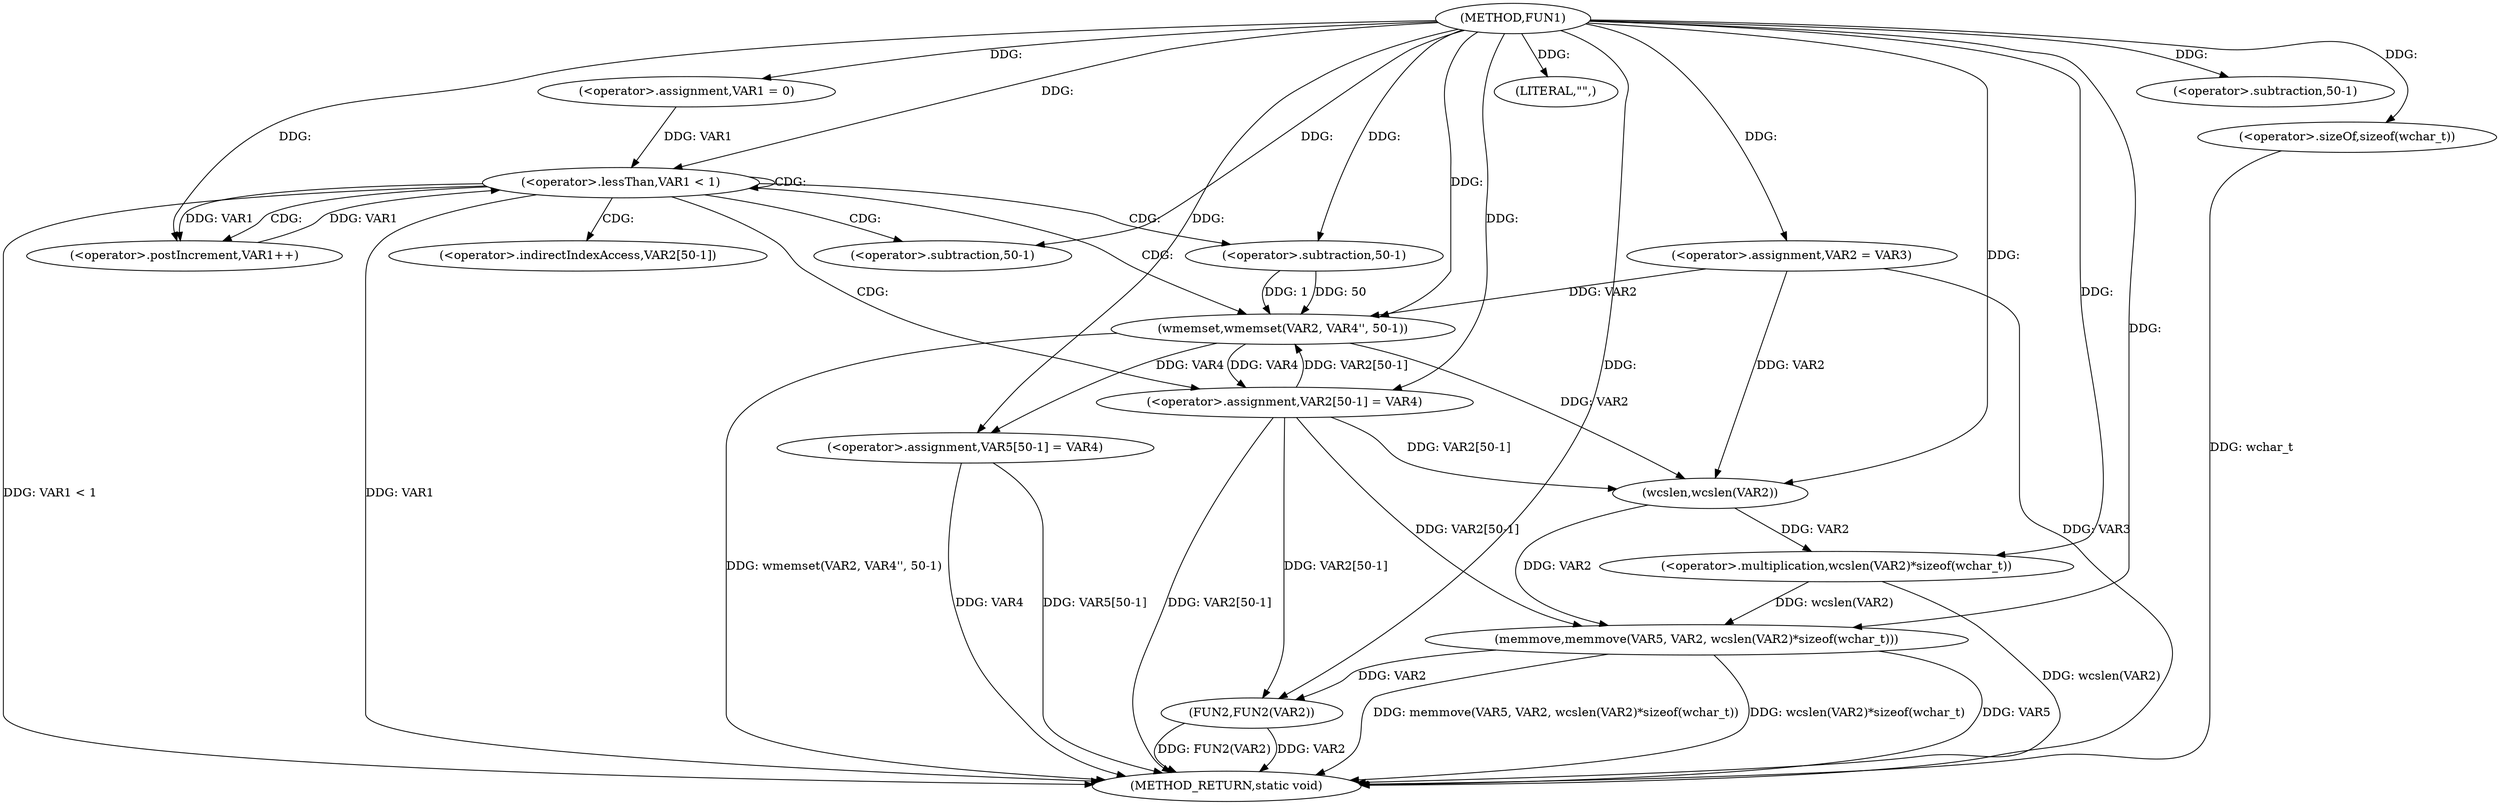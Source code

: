 digraph FUN1 {  
"1000100" [label = "(METHOD,FUN1)" ]
"1000150" [label = "(METHOD_RETURN,static void)" ]
"1000105" [label = "(<operator>.assignment,VAR2 = VAR3)" ]
"1000109" [label = "(<operator>.assignment,VAR1 = 0)" ]
"1000112" [label = "(<operator>.lessThan,VAR1 < 1)" ]
"1000115" [label = "(<operator>.postIncrement,VAR1++)" ]
"1000118" [label = "(wmemset,wmemset(VAR2, VAR4'', 50-1))" ]
"1000121" [label = "(<operator>.subtraction,50-1)" ]
"1000124" [label = "(<operator>.assignment,VAR2[50-1] = VAR4)" ]
"1000127" [label = "(<operator>.subtraction,50-1)" ]
"1000132" [label = "(LITERAL,\"\",)" ]
"1000133" [label = "(memmove,memmove(VAR5, VAR2, wcslen(VAR2)*sizeof(wchar_t)))" ]
"1000136" [label = "(<operator>.multiplication,wcslen(VAR2)*sizeof(wchar_t))" ]
"1000137" [label = "(wcslen,wcslen(VAR2))" ]
"1000139" [label = "(<operator>.sizeOf,sizeof(wchar_t))" ]
"1000141" [label = "(<operator>.assignment,VAR5[50-1] = VAR4)" ]
"1000144" [label = "(<operator>.subtraction,50-1)" ]
"1000148" [label = "(FUN2,FUN2(VAR2))" ]
"1000125" [label = "(<operator>.indirectIndexAccess,VAR2[50-1])" ]
  "1000141" -> "1000150"  [ label = "DDG: VAR5[50-1]"] 
  "1000124" -> "1000150"  [ label = "DDG: VAR2[50-1]"] 
  "1000105" -> "1000150"  [ label = "DDG: VAR3"] 
  "1000139" -> "1000150"  [ label = "DDG: wchar_t"] 
  "1000118" -> "1000150"  [ label = "DDG: wmemset(VAR2, VAR4'', 50-1)"] 
  "1000112" -> "1000150"  [ label = "DDG: VAR1"] 
  "1000133" -> "1000150"  [ label = "DDG: wcslen(VAR2)*sizeof(wchar_t)"] 
  "1000141" -> "1000150"  [ label = "DDG: VAR4"] 
  "1000133" -> "1000150"  [ label = "DDG: VAR5"] 
  "1000148" -> "1000150"  [ label = "DDG: VAR2"] 
  "1000148" -> "1000150"  [ label = "DDG: FUN2(VAR2)"] 
  "1000133" -> "1000150"  [ label = "DDG: memmove(VAR5, VAR2, wcslen(VAR2)*sizeof(wchar_t))"] 
  "1000112" -> "1000150"  [ label = "DDG: VAR1 < 1"] 
  "1000136" -> "1000150"  [ label = "DDG: wcslen(VAR2)"] 
  "1000100" -> "1000105"  [ label = "DDG: "] 
  "1000100" -> "1000109"  [ label = "DDG: "] 
  "1000109" -> "1000112"  [ label = "DDG: VAR1"] 
  "1000115" -> "1000112"  [ label = "DDG: VAR1"] 
  "1000100" -> "1000112"  [ label = "DDG: "] 
  "1000112" -> "1000115"  [ label = "DDG: VAR1"] 
  "1000100" -> "1000115"  [ label = "DDG: "] 
  "1000124" -> "1000118"  [ label = "DDG: VAR2[50-1]"] 
  "1000105" -> "1000118"  [ label = "DDG: VAR2"] 
  "1000100" -> "1000118"  [ label = "DDG: "] 
  "1000121" -> "1000118"  [ label = "DDG: 50"] 
  "1000121" -> "1000118"  [ label = "DDG: 1"] 
  "1000100" -> "1000121"  [ label = "DDG: "] 
  "1000118" -> "1000124"  [ label = "DDG: VAR4"] 
  "1000100" -> "1000124"  [ label = "DDG: "] 
  "1000100" -> "1000127"  [ label = "DDG: "] 
  "1000100" -> "1000132"  [ label = "DDG: "] 
  "1000100" -> "1000133"  [ label = "DDG: "] 
  "1000124" -> "1000133"  [ label = "DDG: VAR2[50-1]"] 
  "1000137" -> "1000133"  [ label = "DDG: VAR2"] 
  "1000136" -> "1000133"  [ label = "DDG: wcslen(VAR2)"] 
  "1000137" -> "1000136"  [ label = "DDG: VAR2"] 
  "1000124" -> "1000137"  [ label = "DDG: VAR2[50-1]"] 
  "1000118" -> "1000137"  [ label = "DDG: VAR2"] 
  "1000105" -> "1000137"  [ label = "DDG: VAR2"] 
  "1000100" -> "1000137"  [ label = "DDG: "] 
  "1000100" -> "1000136"  [ label = "DDG: "] 
  "1000100" -> "1000139"  [ label = "DDG: "] 
  "1000100" -> "1000141"  [ label = "DDG: "] 
  "1000118" -> "1000141"  [ label = "DDG: VAR4"] 
  "1000100" -> "1000144"  [ label = "DDG: "] 
  "1000124" -> "1000148"  [ label = "DDG: VAR2[50-1]"] 
  "1000133" -> "1000148"  [ label = "DDG: VAR2"] 
  "1000100" -> "1000148"  [ label = "DDG: "] 
  "1000112" -> "1000112"  [ label = "CDG: "] 
  "1000112" -> "1000121"  [ label = "CDG: "] 
  "1000112" -> "1000124"  [ label = "CDG: "] 
  "1000112" -> "1000125"  [ label = "CDG: "] 
  "1000112" -> "1000115"  [ label = "CDG: "] 
  "1000112" -> "1000118"  [ label = "CDG: "] 
  "1000112" -> "1000127"  [ label = "CDG: "] 
}

